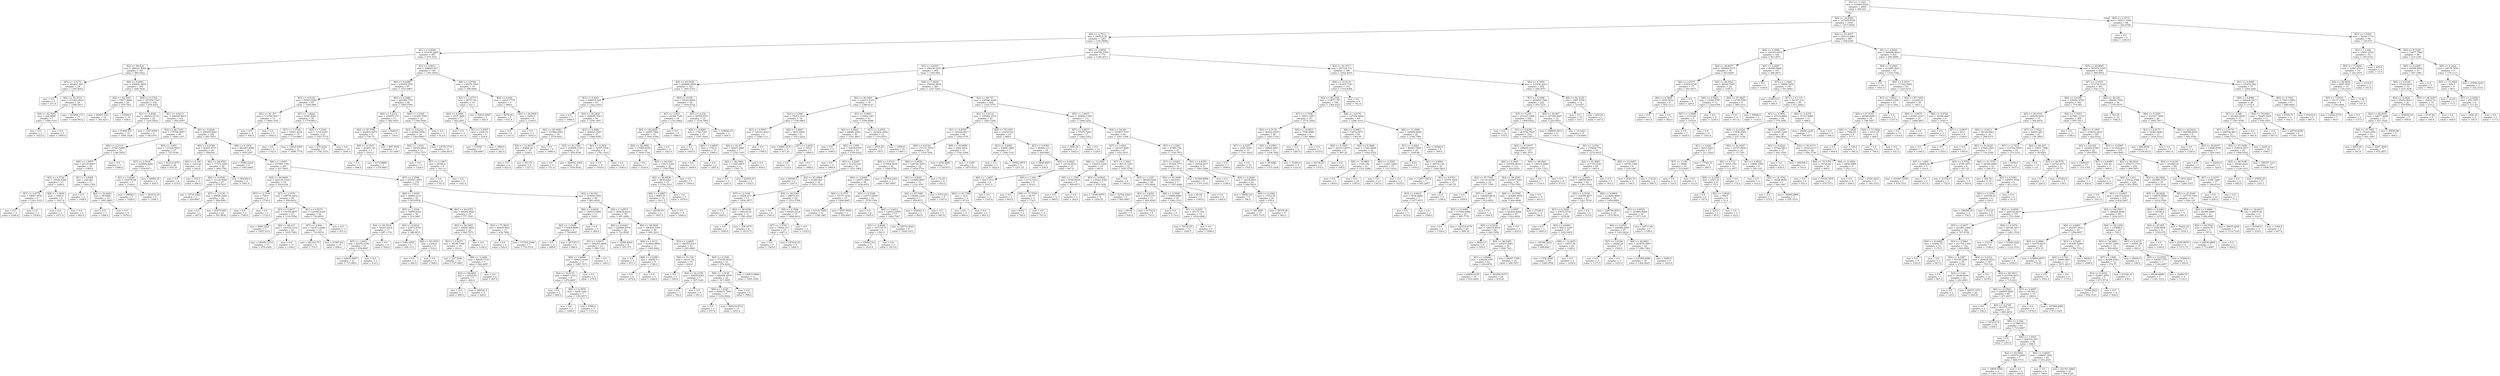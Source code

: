 digraph Tree {
node [shape=box] ;
0 [label="X[1] <= 1.1323\nmse = 333493.8345\nsamples = 2000\nvalue = 996.441"] ;
1 [label="X[5] <= 10.8762\nmse = 327555.8738\nsamples = 1934\nvalue = 1017.9938"] ;
0 -> 1 [labeldistance=2.5, labelangle=45, headlabel="True"] ;
2 [label="X[8] <= 4.7012\nmse = 290533.36\nsamples = 1267\nvalue = 1101.8848"] ;
1 -> 2 ;
3 [label="X[1] <= 0.8549\nmse = 319150.2885\nsamples = 497\nvalue = 974.3521"] ;
2 -> 3 ;
4 [label="X[2] <= 80.624\nmse = 288221.8902\nsamples = 391\nvalue = 885.5422"] ;
3 -> 4 ;
5 [label="X[3] <= 0.5179\nmse = 442447.463\nsamples = 28\nvalue = 1393.4643"] ;
4 -> 5 ;
6 [label="mse = 0.0\nsamples = 4\nvalue = 271.0"] ;
5 -> 6 ;
7 [label="X[4] <= 55.3514\nmse = 271203.0816\nsamples = 24\nvalue = 1580.5417"] ;
5 -> 7 ;
8 [label="X[4] <= 42.5202\nmse = 264.4898\nsamples = 7\nvalue = 1948.7143"] ;
7 -> 8 ;
9 [label="mse = 0.0\nsamples = 2\nvalue = 1923.0"] ;
8 -> 9 ;
10 [label="mse = 0.0\nsamples = 5\nvalue = 1959.0"] ;
8 -> 10 ;
11 [label="mse = 303968.173\nsamples = 17\nvalue = 1428.9412"] ;
7 -> 11 ;
12 [label="X[6] <= 0.0981\nmse = 254891.0854\nsamples = 363\nvalue = 846.3636"] ;
4 -> 12 ;
13 [label="X[2] <= 82.3441\nmse = 75817.8882\nsamples = 29\nvalue = 476.7931"] ;
12 -> 13 ;
14 [label="mse = 66405.1911\nsamples = 19\nvalue = 381.4211"] ;
13 -> 14 ;
15 [label="mse = 43584.0\nsamples = 10\nvalue = 658.0"] ;
13 -> 15 ;
16 [label="X[6] <= 0.1762\nmse = 257550.7387\nsamples = 334\nvalue = 878.4521"] ;
12 -> 16 ;
17 [label="X[1] <= 0.8346\nmse = 266933.6715\nsamples = 22\nvalue = 1241.6818"] ;
16 -> 17 ;
18 [label="mse = 53409.551\nsamples = 14\nvalue = 1606.1429"] ;
17 -> 18 ;
19 [label="mse = 1347.6094\nsamples = 8\nvalue = 603.875"] ;
17 -> 19 ;
20 [label="X[1] <= 0.8213\nmse = 246929.9615\nsamples = 312\nvalue = 852.8397"] ;
16 -> 20 ;
21 [label="X[2] <= 82.7195\nmse = 175795.9697\nsamples = 60\nvalue = 1068.1167"] ;
20 -> 21 ;
22 [label="X[8] <= 2.2119\nmse = 37943.9449\nsamples = 33\nvalue = 1346.5455"] ;
21 -> 22 ;
23 [label="X[8] <= 1.0507\nmse = 29130.9067\nsamples = 30\nvalue = 1380.4"] ;
22 -> 23 ;
24 [label="X[3] <= 0.5724\nmse = 35029.2308\nsamples = 13\nvalue = 1246.0"] ;
23 -> 24 ;
25 [label="X[7] <= 2.6774\nmse = 18947.5556\nsamples = 9\nvalue = 1343.3333"] ;
24 -> 25 ;
26 [label="mse = 0.0\nsamples = 6\nvalue = 1246.0"] ;
25 -> 26 ;
27 [label="mse = 0.0\nsamples = 3\nvalue = 1538.0"] ;
25 -> 27 ;
28 [label="X[8] <= 1.0026\nmse = 1936.0\nsamples = 4\nvalue = 1027.0"] ;
24 -> 28 ;
29 [label="mse = 0.0\nsamples = 2\nvalue = 1071.0"] ;
28 -> 29 ;
30 [label="mse = 0.0\nsamples = 2\nvalue = 983.0"] ;
28 -> 30 ;
31 [label="X[1] <= 0.8205\nmse = 244.263\nsamples = 17\nvalue = 1483.1765"] ;
23 -> 31 ;
32 [label="mse = 0.0\nsamples = 2\nvalue = 1448.0"] ;
31 -> 32 ;
33 [label="X[4] <= 52.4642\nmse = 89.8489\nsamples = 15\nvalue = 1487.8667"] ;
31 -> 33 ;
34 [label="mse = 0.0\nsamples = 7\nvalue = 1498.0"] ;
33 -> 34 ;
35 [label="mse = 0.0\nsamples = 8\nvalue = 1479.0"] ;
33 -> 35 ;
36 [label="mse = 0.0\nsamples = 3\nvalue = 1008.0"] ;
22 -> 36 ;
37 [label="X[5] <= 3.855\nmse = 133726.5953\nsamples = 27\nvalue = 727.8148"] ;
21 -> 37 ;
38 [label="X[7] <= 3.5439\nmse = 225898.4082\nsamples = 7\nvalue = 934.8571"] ;
37 -> 38 ;
39 [label="X[1] <= 0.8202\nmse = 144579.84\nsamples = 5\nvalue = 1140.6"] ;
38 -> 39 ;
40 [label="mse = 34848.0\nsamples = 3\nvalue = 1028.0"] ;
39 -> 40 ;
41 [label="mse = 261632.25\nsamples = 2\nvalue = 1309.5"] ;
39 -> 41 ;
42 [label="mse = 58806.25\nsamples = 2\nvalue = 420.5"] ;
38 -> 42 ;
43 [label="mse = 81212.0275\nsamples = 20\nvalue = 655.35"] ;
37 -> 43 ;
44 [label="X[1] <= 0.8226\nmse = 250205.0843\nsamples = 252\nvalue = 801.5833"] ;
20 -> 44 ;
45 [label="X[0] <= 0.2749\nmse = 82251.9737\nsamples = 39\nvalue = 508.641"] ;
44 -> 45 ;
46 [label="X[0] <= 0.156\nmse = 1219.44\nsamples = 10\nvalue = 242.6"] ;
45 -> 46 ;
47 [label="mse = 0.0\nsamples = 6\nvalue = 215.0"] ;
46 -> 47 ;
48 [label="mse = 192.0\nsamples = 4\nvalue = 284.0"] ;
46 -> 48 ;
49 [label="X[4] <= 66.9765\nmse = 77372.1665\nsamples = 29\nvalue = 600.3793"] ;
45 -> 49 ;
50 [label="X[6] <= 0.6542\nmse = 41120.5048\nsamples = 27\nvalue = 570.7037"] ;
49 -> 50 ;
51 [label="mse = 19734.2222\nsamples = 3\nvalue = 420.6667"] ;
50 -> 51 ;
52 [label="X[7] <= 2.3136\nmse = 40628.1649\nsamples = 24\nvalue = 589.4583"] ;
50 -> 52 ;
53 [label="mse = 0.0\nsamples = 2\nvalue = 497.0"] ;
52 -> 53 ;
54 [label="mse = 43473.845\nsamples = 22\nvalue = 597.8636"] ;
52 -> 54 ;
55 [label="mse = 394384.0\nsamples = 2\nvalue = 1001.0"] ;
49 -> 55 ;
56 [label="X[0] <= 0.1434\nmse = 262367.4584\nsamples = 213\nvalue = 855.2207"] ;
44 -> 56 ;
57 [label="mse = 35842.2222\nsamples = 6\nvalue = 1463.6667"] ;
56 -> 57 ;
58 [label="X[8] <= 1.0057\nmse = 257891.7501\nsamples = 207\nvalue = 837.5845"] ;
56 -> 58 ;
59 [label="X[4] <= 90.8009\nmse = 220124.1324\nsamples = 53\nvalue = 1019.434"] ;
58 -> 59 ;
60 [label="X[7] <= 2.3104\nmse = 729.0\nsamples = 4\nvalue = 1759.0"] ;
59 -> 60 ;
61 [label="mse = 0.0\nsamples = 2\nvalue = 1786.0"] ;
60 -> 61 ;
62 [label="mse = 0.0\nsamples = 2\nvalue = 1732.0"] ;
60 -> 62 ;
63 [label="X[7] <= 2.1979\nmse = 189739.4452\nsamples = 49\nvalue = 959.0612"] ;
59 -> 63 ;
64 [label="X[3] <= 0.4677\nmse = 170350.9877\nsamples = 27\nvalue = 1134.5556"] ;
63 -> 64 ;
65 [label="mse = 2990.2222\nsamples = 3\nvalue = 1925.3333"] ;
64 -> 65 ;
66 [label="X[2] <= 88.415\nmse = 103334.1233\nsamples = 24\nvalue = 1035.7083"] ;
64 -> 66 ;
67 [label="mse = 183052.3314\nsamples = 13\nvalue = 976.2308"] ;
66 -> 67 ;
68 [label="mse = 0.0\nsamples = 11\nvalue = 1106.0"] ;
66 -> 68 ;
69 [label="X[1] <= 0.8273\nmse = 129348.2169\nsamples = 22\nvalue = 743.6818"] ;
63 -> 69 ;
70 [label="X[7] <= 2.404\nmse = 141913.6288\nsamples = 19\nvalue = 710.9474"] ;
69 -> 70 ;
71 [label="mse = 441216.75\nsamples = 4\nvalue = 753.5"] ;
70 -> 71 ;
72 [label="mse = 61487.84\nsamples = 15\nvalue = 699.6"] ;
70 -> 72 ;
73 [label="mse = 0.0\nsamples = 3\nvalue = 951.0"] ;
69 -> 73 ;
74 [label="X[7] <= 2.4596\nmse = 255591.9091\nsamples = 154\nvalue = 775.0"] ;
58 -> 74 ;
75 [label="X[8] <= 1.0339\nmse = 96805.2133\nsamples = 65\nvalue = 655.9538"] ;
74 -> 75 ;
76 [label="X[5] <= 1.4334\nmse = 78890.8322\nsamples = 30\nvalue = 514.3667"] ;
75 -> 76 ;
77 [label="X[4] <= 55.3514\nmse = 52247.6332\nsamples = 17\nvalue = 687.1176"] ;
76 -> 77 ;
78 [label="X[5] <= 1.0912\nmse = 50372.9156\nsamples = 15\nvalue = 654.8667"] ;
77 -> 78 ;
79 [label="mse = 44835.9097\nsamples = 12\nvalue = 715.0833"] ;
78 -> 79 ;
80 [label="mse = 0.0\nsamples = 3\nvalue = 414.0"] ;
78 -> 80 ;
81 [label="mse = 0.0\nsamples = 2\nvalue = 929.0"] ;
77 -> 81 ;
82 [label="X[3] <= 0.6216\nmse = 23673.4793\nsamples = 13\nvalue = 288.4615"] ;
76 -> 82 ;
83 [label="mse = 1091.8765\nsamples = 9\nvalue = 189.1111"] ;
82 -> 83 ;
84 [label="X[2] <= 83.3435\nmse = 2304.0\nsamples = 4\nvalue = 512.0"] ;
82 -> 84 ;
85 [label="mse = 0.0\nsamples = 2\nvalue = 464.0"] ;
84 -> 85 ;
86 [label="mse = 0.0\nsamples = 2\nvalue = 560.0"] ;
84 -> 86 ;
87 [label="X[4] <= 66.4378\nmse = 80248.9584\nsamples = 35\nvalue = 777.3143"] ;
75 -> 87 ;
88 [label="X[4] <= 56.3653\nmse = 49285.3802\nsamples = 22\nvalue = 862.7273"] ;
87 -> 88 ;
89 [label="X[1] <= 0.8273\nmse = 38196.7368\nsamples = 19\nvalue = 812.0"] ;
88 -> 89 ;
90 [label="mse = 227.5556\nsamples = 12\nvalue = 747.6667"] ;
89 -> 90 ;
91 [label="X[8] <= 3.2494\nmse = 84028.7755\nsamples = 7\nvalue = 922.2857"] ;
89 -> 91 ;
92 [label="X[2] <= 89.6691\nmse = 116520.64\nsamples = 5\nvalue = 904.4"] ;
91 -> 92 ;
93 [label="mse = 2.0\nsamples = 3\nvalue = 890.0"] ;
92 -> 93 ;
94 [label="mse = 290521.0\nsamples = 2\nvalue = 926.0"] ;
92 -> 94 ;
95 [label="mse = 0.0\nsamples = 2\nvalue = 967.0"] ;
91 -> 95 ;
96 [label="mse = 0.0\nsamples = 3\nvalue = 1184.0"] ;
88 -> 96 ;
97 [label="X[4] <= 77.5819\nmse = 99409.5621\nsamples = 13\nvalue = 632.7692"] ;
87 -> 97 ;
98 [label="mse = 0.0\nsamples = 6\nvalue = 542.0"] ;
97 -> 98 ;
99 [label="mse = 171502.5306\nsamples = 7\nvalue = 710.5714"] ;
97 -> 99 ;
100 [label="X[2] <= 83.821\nmse = 353650.1654\nsamples = 89\nvalue = 861.9438"] ;
74 -> 100 ;
101 [label="X[6] <= 0.8438\nmse = 148915.0909\nsamples = 11\nvalue = 538.0"] ;
100 -> 101 ;
102 [label="X[5] <= 1.0399\nmse = 174444.8889\nsamples = 6\nvalue = 749.6667"] ;
101 -> 102 ;
103 [label="mse = 0.0\nsamples = 2\nvalue = 889.0"] ;
102 -> 103 ;
104 [label="mse = 247107.0\nsamples = 4\nvalue = 680.0"] ;
102 -> 104 ;
105 [label="mse = 0.0\nsamples = 5\nvalue = 284.0"] ;
101 -> 105 ;
106 [label="X[6] <= 0.6573\nmse = 365636.8233\nsamples = 78\nvalue = 907.6282"] ;
100 -> 106 ;
107 [label="X[6] <= 0.6223\nmse = 250884.4979\nsamples = 22\nvalue = 714.9545"] ;
106 -> 107 ;
108 [label="X[1] <= 0.8273\nmse = 294203.4898\nsamples = 14\nvalue = 898.7143"] ;
107 -> 108 ;
109 [label="X[0] <= 0.6899\nmse = 189612.0165\nsamples = 11\nvalue = 1097.7273"] ;
108 -> 109 ;
110 [label="X[2] <= 93.6172\nmse = 49687.3333\nsamples = 9\nvalue = 1279.6667"] ;
109 -> 110 ;
111 [label="mse = 0.0\nsamples = 2\nvalue = 880.0"] ;
110 -> 111 ;
112 [label="X[0] <= 0.3878\nmse = 5206.1224\nsamples = 7\nvalue = 1393.8571"] ;
110 -> 112 ;
113 [label="mse = 0.0\nsamples = 2\nvalue = 1446.0"] ;
112 -> 113 ;
114 [label="mse = 5766.0\nsamples = 5\nvalue = 1373.0"] ;
112 -> 114 ;
115 [label="mse = 0.0\nsamples = 2\nvalue = 279.0"] ;
109 -> 115 ;
116 [label="mse = 0.0\nsamples = 3\nvalue = 169.0"] ;
108 -> 116 ;
117 [label="mse = 12569.4844\nsamples = 8\nvalue = 393.375"] ;
107 -> 117 ;
118 [label="X[4] <= 48.5625\nmse = 390404.5395\nsamples = 56\nvalue = 983.3214"] ;
106 -> 118 ;
119 [label="X[8] <= 1.0112\nmse = 210694.8994\nsamples = 13\nvalue = 1445.8462"] ;
118 -> 119 ;
120 [label="mse = 0.0\nsamples = 4\nvalue = 811.0"] ;
119 -> 120 ;
121 [label="X[0] <= 0.2388\nmse = 45602.0\nsamples = 9\nvalue = 1728.0"] ;
119 -> 121 ;
122 [label="mse = 0.0\nsamples = 6\nvalue = 1879.0"] ;
121 -> 122 ;
123 [label="mse = 0.0\nsamples = 3\nvalue = 1426.0"] ;
121 -> 123 ;
124 [label="X[3] <= 0.4605\nmse = 360505.8313\nsamples = 43\nvalue = 843.4884"] ;
118 -> 124 ;
125 [label="X[4] <= 71.316\nmse = 64101.36\nsamples = 10\nvalue = 404.8"] ;
124 -> 125 ;
126 [label="mse = 0.0\nsamples = 3\nvalue = 166.0"] ;
125 -> 126 ;
127 [label="X[4] <= 91.2378\nmse = 56659.8367\nsamples = 7\nvalue = 507.1429"] ;
125 -> 127 ;
128 [label="mse = 0.0\nsamples = 3\nvalue = 782.0"] ;
127 -> 128 ;
129 [label="mse = 0.0\nsamples = 4\nvalue = 301.0"] ;
127 -> 129 ;
130 [label="X[0] <= 0.2349\nmse = 374336.0018\nsamples = 33\nvalue = 976.4242"] ;
124 -> 130 ;
131 [label="X[8] <= 1.0339\nmse = 482459.4979\nsamples = 22\nvalue = 917.0455"] ;
130 -> 131 ;
132 [label="X[8] <= 1.0129\nmse = 585615.7509\nsamples = 17\nvalue = 1010.8824"] ;
131 -> 132 ;
133 [label="mse = 0.0\nsamples = 2\nvalue = 857.0"] ;
132 -> 133 ;
134 [label="mse = 660119.5733\nsamples = 15\nvalue = 1031.4"] ;
132 -> 134 ;
135 [label="mse = 0.0\nsamples = 5\nvalue = 598.0"] ;
131 -> 135 ;
136 [label="mse = 136933.9669\nsamples = 11\nvalue = 1095.1818"] ;
130 -> 136 ;
137 [label="X[1] <= 0.9911\nmse = 296825.827\nsamples = 106\nvalue = 1301.9434"] ;
3 -> 137 ;
138 [label="X[6] <= 0.4286\nmse = 235054.0531\nsamples = 87\nvalue = 1433.6897"] ;
137 -> 138 ;
139 [label="X[3] <= 0.5152\nmse = 55507.9284\nsamples = 49\nvalue = 1695.898"] ;
138 -> 139 ;
140 [label="X[2] <= 81.357\nmse = 114764.5917\nsamples = 13\nvalue = 1466.1538"] ;
139 -> 140 ;
141 [label="mse = 0.0\nsamples = 4\nvalue = 958.0"] ;
140 -> 141 ;
142 [label="mse = 0.0\nsamples = 9\nvalue = 1692.0"] ;
140 -> 142 ;
143 [label="X[7] <= 1.9844\nmse = 8166.5085\nsamples = 36\nvalue = 1778.8611"] ;
139 -> 143 ;
144 [label="X[7] <= 1.3724\nmse = 10041.4222\nsamples = 15\nvalue = 1710.6667"] ;
143 -> 144 ;
145 [label="mse = 0.0\nsamples = 6\nvalue = 1742.0"] ;
144 -> 145 ;
146 [label="mse = 15644.8395\nsamples = 9\nvalue = 1689.7778"] ;
144 -> 146 ;
147 [label="X[5] <= 7.2182\nmse = 1132.8163\nsamples = 21\nvalue = 1827.5714"] ;
143 -> 147 ;
148 [label="mse = 470.2222\nsamples = 9\nvalue = 1792.3333"] ;
147 -> 148 ;
149 [label="mse = 0.0\nsamples = 12\nvalue = 1854.0"] ;
147 -> 149 ;
150 [label="X[0] <= 0.3686\nmse = 263599.7701\nsamples = 38\nvalue = 1095.5789"] ;
138 -> 150 ;
151 [label="X[0] <= 0.2312\nmse = 254575.157\nsamples = 11\nvalue = 582.5455"] ;
150 -> 151 ;
152 [label="X[2] <= 87.5762\nmse = 242832.6875\nsamples = 8\nvalue = 750.75"] ;
151 -> 152 ;
153 [label="X[0] <= 0.1525\nmse = 202851.36\nsamples = 5\nvalue = 1014.2"] ;
152 -> 153 ;
154 [label="mse = 0.0\nsamples = 2\nvalue = 466.0"] ;
153 -> 154 ;
155 [label="mse = 4170.8889\nsamples = 3\nvalue = 1379.6667"] ;
153 -> 155 ;
156 [label="mse = 997.5556\nsamples = 3\nvalue = 311.6667"] ;
152 -> 156 ;
157 [label="mse = 9248.0\nsamples = 3\nvalue = 134.0"] ;
151 -> 157 ;
158 [label="X[8] <= 1.3345\nmse = 116358.7599\nsamples = 27\nvalue = 1304.5926"] ;
150 -> 158 ;
159 [label="X[3] <= 0.6216\nmse = 42562.5556\nsamples = 24\nvalue = 1403.6667"] ;
158 -> 159 ;
160 [label="X[8] <= 1.0141\nmse = 34010.3802\nsamples = 11\nvalue = 1532.7273"] ;
159 -> 160 ;
161 [label="mse = 0.0\nsamples = 3\nvalue = 1324.0"] ;
160 -> 161 ;
162 [label="X[7] <= 2.1667\nmse = 24300.0\nsamples = 8\nvalue = 1611.0"] ;
160 -> 162 ;
163 [label="mse = 0.0\nsamples = 6\nvalue = 1701.0"] ;
162 -> 163 ;
164 [label="mse = 0.0\nsamples = 2\nvalue = 1341.0"] ;
162 -> 164 ;
165 [label="mse = 23779.1716\nsamples = 13\nvalue = 1294.4615"] ;
159 -> 165 ;
166 [label="mse = 0.0\nsamples = 3\nvalue = 512.0"] ;
158 -> 166 ;
167 [label="X[6] <= 0.9764\nmse = 136276.7424\nsamples = 19\nvalue = 698.6842"] ;
137 -> 167 ;
168 [label="X[1] <= 1.0773\nmse = 96757.09\nsamples = 10\nvalue = 431.1"] ;
167 -> 168 ;
169 [label="X[0] <= 0.2866\nmse = 3537.3469\nsamples = 7\nvalue = 262.2857"] ;
168 -> 169 ;
170 [label="mse = 0.0\nsamples = 2\nvalue = 331.0"] ;
169 -> 170 ;
171 [label="X[1] <= 1.0507\nmse = 2308.16\nsamples = 5\nvalue = 234.8"] ;
169 -> 171 ;
172 [label="mse = 5.5556\nsamples = 3\nvalue = 256.6667"] ;
171 -> 172 ;
173 [label="mse = 3969.0\nsamples = 2\nvalue = 202.0"] ;
171 -> 173 ;
174 [label="mse = 92616.6667\nsamples = 3\nvalue = 825.0"] ;
168 -> 174 ;
175 [label="X[0] <= 0.642\nmse = 12233.7778\nsamples = 9\nvalue = 996.0"] ;
167 -> 175 ;
176 [label="mse = 4678.56\nsamples = 5\nvalue = 912.8"] ;
175 -> 176 ;
177 [label="X[4] <= 36.9494\nmse = 2209.0\nsamples = 4\nvalue = 1100.0"] ;
175 -> 177 ;
178 [label="mse = 0.0\nsamples = 2\nvalue = 1147.0"] ;
177 -> 178 ;
179 [label="mse = 0.0\nsamples = 2\nvalue = 1053.0"] ;
177 -> 179 ;
180 [label="X[5] <= 3.9654\nmse = 254788.3764\nsamples = 770\nvalue = 1184.2013"] ;
2 -> 180 ;
181 [label="X[1] <= 0.8307\nmse = 186250.2243\nsamples = 404\nvalue = 1303.604"] ;
180 -> 181 ;
182 [label="X[4] <= 45.5438\nmse = 209686.9594\nsamples = 121\nvalue = 1481.5372"] ;
181 -> 182 ;
183 [label="X[3] <= 0.4401\nmse = 298915.424\nsamples = 63\nvalue = 1322.1429"] ;
182 -> 183 ;
184 [label="mse = 0.0\nsamples = 7\nvalue = 1866.0"] ;
183 -> 184 ;
185 [label="X[4] <= 36.2839\nmse = 294685.7063\nsamples = 56\nvalue = 1254.1607"] ;
183 -> 185 ;
186 [label="X[2] <= 89.3046\nmse = 157860.6593\nsamples = 19\nvalue = 1576.8421"] ;
185 -> 186 ;
187 [label="X[4] <= 13.4619\nmse = 40966.24\nsamples = 10\nvalue = 1226.6"] ;
186 -> 187 ;
188 [label="mse = 0.0\nsamples = 2\nvalue = 823.0"] ;
187 -> 188 ;
189 [label="mse = 303.75\nsamples = 8\nvalue = 1327.5"] ;
187 -> 189 ;
190 [label="mse = 0.0\nsamples = 9\nvalue = 1966.0"] ;
186 -> 190 ;
191 [label="X[3] <= 0.4682\nmse = 284021.5997\nsamples = 37\nvalue = 1088.4595"] ;
185 -> 191 ;
192 [label="X[2] <= 81.1501\nmse = 218558.3725\nsamples = 31\nvalue = 952.4194"] ;
191 -> 192 ;
193 [label="mse = 0.0\nsamples = 9\nvalue = 751.0"] ;
192 -> 193 ;
194 [label="mse = 284582.3306\nsamples = 22\nvalue = 1034.8182"] ;
192 -> 194 ;
195 [label="X[3] <= 0.5051\nmse = 32597.5556\nsamples = 6\nvalue = 1791.3333"] ;
191 -> 195 ;
196 [label="mse = 0.0\nsamples = 4\nvalue = 1919.0"] ;
195 -> 196 ;
197 [label="mse = 0.0\nsamples = 2\nvalue = 1536.0"] ;
195 -> 197 ;
198 [label="X[0] <= 0.539\nmse = 55193.8065\nsamples = 58\nvalue = 1654.6724"] ;
182 -> 198 ;
199 [label="X[7] <= 3.653\nmse = 24189.7199\nsamples = 39\nvalue = 1721.8462"] ;
198 -> 199 ;
200 [label="X[4] <= 80.9224\nmse = 22655.7466\nsamples = 33\nvalue = 1691.6364"] ;
199 -> 200 ;
201 [label="X[2] <= 82.0856\nmse = 17085.9358\nsamples = 29\nvalue = 1659.1724"] ;
200 -> 201 ;
202 [label="mse = 0.0\nsamples = 7\nvalue = 1529.0"] ;
201 -> 202 ;
203 [label="X[4] <= 64.4381\nmse = 15415.3326\nsamples = 22\nvalue = 1700.5909"] ;
201 -> 203 ;
204 [label="X[2] <= 90.8838\nmse = 9839.4222\nsamples = 15\nvalue = 1764.3333"] ;
203 -> 204 ;
205 [label="X[6] <= 0.4867\nmse = 8085.05\nsamples = 10\nvalue = 1811.5"] ;
204 -> 205 ;
206 [label="mse = 24180.25\nsamples = 2\nvalue = 1697.5"] ;
205 -> 206 ;
207 [label="mse = 0.0\nsamples = 8\nvalue = 1840.0"] ;
205 -> 207 ;
208 [label="mse = 0.0\nsamples = 5\nvalue = 1670.0"] ;
204 -> 208 ;
209 [label="mse = 0.0\nsamples = 7\nvalue = 1564.0"] ;
203 -> 209 ;
210 [label="mse = 0.0\nsamples = 4\nvalue = 1927.0"] ;
200 -> 210 ;
211 [label="mse = 0.0\nsamples = 6\nvalue = 1888.0"] ;
199 -> 211 ;
212 [label="X[7] <= 0.234\nmse = 90559.9557\nsamples = 19\nvalue = 1516.7895"] ;
198 -> 212 ;
213 [label="X[0] <= 0.8663\nmse = 1794.7197\nsamples = 17\nvalue = 1597.5294"] ;
212 -> 213 ;
214 [label="mse = 0.0\nsamples = 4\nvalue = 1635.0"] ;
213 -> 214 ;
215 [label="X[6] <= 0.9609\nmse = 1782.0\nsamples = 13\nvalue = 1586.0"] ;
213 -> 215 ;
216 [label="mse = 0.0\nsamples = 11\nvalue = 1604.0"] ;
215 -> 216 ;
217 [label="mse = 0.0\nsamples = 2\nvalue = 1487.0"] ;
215 -> 217 ;
218 [label="mse = 318660.25\nsamples = 2\nvalue = 830.5"] ;
212 -> 218 ;
219 [label="X[8] <= 7.8002\nmse = 156905.0832\nsamples = 283\nvalue = 1227.5265"] ;
181 -> 219 ;
220 [label="X[2] <= 80.3461\nmse = 122013.5315\nsamples = 79\nvalue = 1388.0127"] ;
219 -> 220 ;
221 [label="X[3] <= 0.568\nmse = 75053.3333\nsamples = 18\nvalue = 1154.6667"] ;
220 -> 221 ;
222 [label="X[3] <= 0.5567\nmse = 100161.6543\nsamples = 9\nvalue = 1296.1111"] ;
221 -> 222 ;
223 [label="X[4] <= 61.93\nmse = 36247.3469\nsamples = 7\nvalue = 1152.7143"] ;
222 -> 223 ;
224 [label="X[2] <= 80.1866\nmse = 11605.6875\nsamples = 4\nvalue = 1301.75"] ;
223 -> 224 ;
225 [label="mse = 0.0\nsamples = 2\nvalue = 1281.0"] ;
224 -> 225 ;
226 [label="mse = 22350.25\nsamples = 2\nvalue = 1322.5"] ;
224 -> 226 ;
227 [label="mse = 0.0\nsamples = 3\nvalue = 954.0"] ;
223 -> 227 ;
228 [label="mse = 0.0\nsamples = 2\nvalue = 1798.0"] ;
222 -> 228 ;
229 [label="X[0] <= 0.4867\nmse = 9931.9506\nsamples = 9\nvalue = 1013.2222"] ;
221 -> 229 ;
230 [label="mse = 4860.1875\nsamples = 4\nvalue = 917.25"] ;
229 -> 230 ;
231 [label="X[7] <= 3.2623\nmse = 726.0\nsamples = 5\nvalue = 1090.0"] ;
229 -> 231 ;
232 [label="mse = 0.0\nsamples = 2\nvalue = 1123.0"] ;
231 -> 232 ;
233 [label="mse = 0.0\nsamples = 3\nvalue = 1068.0"] ;
231 -> 233 ;
234 [label="X[1] <= 0.9601\nmse = 115062.1467\nsamples = 61\nvalue = 1456.8689"] ;
220 -> 234 ;
235 [label="X[3] <= 0.4602\nmse = 66988.2449\nsamples = 49\nvalue = 1521.2857"] ;
234 -> 235 ;
236 [label="mse = 0.0\nsamples = 4\nvalue = 1090.0"] ;
235 -> 236 ;
237 [label="X[5] <= 1.009\nmse = 54939.0795\nsamples = 45\nvalue = 1559.6222"] ;
235 -> 237 ;
238 [label="mse = 0.0\nsamples = 4\nvalue = 1849.0"] ;
237 -> 238 ;
239 [label="X[3] <= 0.5207\nmse = 51332.238\nsamples = 41\nvalue = 1531.3902"] ;
237 -> 239 ;
240 [label="mse = 44944.0\nsamples = 2\nvalue = 1107.0"] ;
239 -> 240 ;
241 [label="X[2] <= 81.6569\nmse = 41949.925\nsamples = 39\nvalue = 1553.1538"] ;
239 -> 241 ;
242 [label="X[7] <= 2.3198\nmse = 18226.213\nsamples = 13\nvalue = 1634.3077"] ;
241 -> 242 ;
243 [label="mse = 0.0\nsamples = 2\nvalue = 1925.0"] ;
242 -> 243 ;
244 [label="X[2] <= 80.6188\nmse = 3382.6116\nsamples = 11\nvalue = 1581.4545"] ;
242 -> 244 ;
245 [label="mse = 0.0\nsamples = 3\nvalue = 1490.0"] ;
244 -> 245 ;
246 [label="mse = 338.4375\nsamples = 8\nvalue = 1615.75"] ;
244 -> 246 ;
247 [label="X[4] <= 60.5364\nmse = 48872.321\nsamples = 26\nvalue = 1512.5769"] ;
241 -> 247 ;
248 [label="mse = 0.0\nsamples = 9\nvalue = 1595.0"] ;
247 -> 248 ;
249 [label="X[5] <= 2.3586\nmse = 69245.2318\nsamples = 17\nvalue = 1468.9412"] ;
247 -> 249 ;
250 [label="X[7] <= 1.5741\nmse = 75644.16\nsamples = 15\nvalue = 1487.2"] ;
249 -> 250 ;
251 [label="mse = 0.0\nsamples = 9\nvalue = 1505.0"] ;
250 -> 251 ;
252 [label="mse = 187922.25\nsamples = 6\nvalue = 1460.5"] ;
250 -> 252 ;
253 [label="mse = 0.0\nsamples = 2\nvalue = 1332.0"] ;
249 -> 253 ;
254 [label="X[7] <= 4.2795\nmse = 225232.3056\nsamples = 12\nvalue = 1193.8333"] ;
234 -> 254 ;
255 [label="mse = 4556.25\nsamples = 2\nvalue = 136.5"] ;
254 -> 255 ;
256 [label="mse = 1058.61\nsamples = 10\nvalue = 1405.3"] ;
254 -> 256 ;
257 [label="X[2] <= 89.747\nmse = 156580.4409\nsamples = 204\nvalue = 1165.3775"] ;
219 -> 257 ;
258 [label="X[1] <= 0.9114\nmse = 190082.3519\nsamples = 93\nvalue = 1283.7204"] ;
257 -> 258 ;
259 [label="X[1] <= 0.8785\nmse = 163229.8917\nsamples = 68\nvalue = 1392.0735"] ;
258 -> 259 ;
260 [label="X[6] <= 0.6144\nmse = 173131.7078\nsamples = 55\nvalue = 1318.7636"] ;
259 -> 260 ;
261 [label="X[0] <= 0.5333\nmse = 157004.9018\nsamples = 41\nvalue = 1408.9756"] ;
260 -> 261 ;
262 [label="X[0] <= 0.2009\nmse = 129071.9841\nsamples = 38\nvalue = 1456.4474"] ;
261 -> 262 ;
263 [label="X[0] <= 0.1757\nmse = 75177.3156\nsamples = 15\nvalue = 1269.8667"] ;
262 -> 263 ;
264 [label="mse = 61142.3056\nsamples = 12\nvalue = 1349.1667"] ;
263 -> 264 ;
265 [label="mse = 5547.5556\nsamples = 3\nvalue = 952.6667"] ;
263 -> 265 ;
266 [label="X[3] <= 0.5328\nmse = 126710.2004\nsamples = 23\nvalue = 1578.1304"] ;
262 -> 266 ;
267 [label="mse = 0.0\nsamples = 6\nvalue = 1905.0"] ;
266 -> 267 ;
268 [label="X[0] <= 0.4812\nmse = 120412.6505\nsamples = 17\nvalue = 1462.7647"] ;
266 -> 268 ;
269 [label="X[1] <= 0.8526\nmse = 107118.75\nsamples = 8\nvalue = 1501.5"] ;
268 -> 269 ;
270 [label="mse = 159023.04\nsamples = 5\nvalue = 1433.4"] ;
269 -> 270 ;
271 [label="mse = 0.0\nsamples = 3\nvalue = 1615.0"] ;
269 -> 271 ;
272 [label="mse = 129710.2222\nsamples = 9\nvalue = 1428.3333"] ;
268 -> 272 ;
273 [label="mse = 120704.2222\nsamples = 3\nvalue = 807.6667"] ;
261 -> 273 ;
274 [label="X[6] <= 0.9958\nmse = 126729.3878\nsamples = 14\nvalue = 1054.5714"] ;
260 -> 274 ;
275 [label="X[1] <= 0.8421\nmse = 116560.9097\nsamples = 12\nvalue = 1121.4167"] ;
274 -> 275 ;
276 [label="X[2] <= 87.3388\nmse = 130482.1224\nsamples = 7\nvalue = 959.8571"] ;
275 -> 276 ;
277 [label="mse = 450241.0\nsamples = 2\nvalue = 892.0"] ;
276 -> 277 ;
278 [label="mse = 0.0\nsamples = 5\nvalue = 987.0"] ;
276 -> 278 ;
279 [label="mse = 9370.24\nsamples = 5\nvalue = 1347.6"] ;
275 -> 279 ;
280 [label="mse = 72.25\nsamples = 2\nvalue = 653.5"] ;
274 -> 280 ;
281 [label="X[8] <= 10.0858\nmse = 2402.4852\nsamples = 13\nvalue = 1702.2308"] ;
259 -> 281 ;
282 [label="mse = 3352.4082\nsamples = 7\nvalue = 1724.8571"] ;
281 -> 282 ;
283 [label="mse = 0.1389\nsamples = 6\nvalue = 1675.8333"] ;
281 -> 283 ;
284 [label="X[4] <= 70.1397\nmse = 144327.04\nsamples = 25\nvalue = 989.0"] ;
258 -> 284 ;
285 [label="X[3] <= 0.4852\nmse = 59965.3469\nsamples = 7\nvalue = 1398.7143"] ;
284 -> 285 ;
286 [label="mse = 0.0\nsamples = 3\nvalue = 1622.0"] ;
285 -> 286 ;
287 [label="mse = 39502.6875\nsamples = 4\nvalue = 1231.25"] ;
285 -> 287 ;
288 [label="X[3] <= 0.6349\nmse = 86466.1111\nsamples = 18\nvalue = 829.6667"] ;
284 -> 288 ;
289 [label="mse = 9468.6667\nsamples = 3\nvalue = 239.0"] ;
288 -> 289 ;
290 [label="X[3] <= 0.6825\nmse = 18132.6933\nsamples = 15\nvalue = 947.8"] ;
288 -> 290 ;
291 [label="X[6] <= 1.2407\nmse = 8213.3333\nsamples = 9\nvalue = 1037.0"] ;
290 -> 291 ;
292 [label="X[2] <= 81.7549\nmse = 32.0\nsamples = 6\nvalue = 973.0"] ;
291 -> 292 ;
293 [label="mse = 0.0\nsamples = 4\nvalue = 969.0"] ;
292 -> 293 ;
294 [label="mse = 0.0\nsamples = 2\nvalue = 981.0"] ;
292 -> 294 ;
295 [label="mse = 0.0\nsamples = 3\nvalue = 1165.0"] ;
291 -> 295 ;
296 [label="X[5] <= 1.344\nmse = 3174.3333\nsamples = 6\nvalue = 814.0"] ;
290 -> 296 ;
297 [label="mse = 0.0\nsamples = 2\nvalue = 893.0"] ;
296 -> 297 ;
298 [label="X[4] <= 71.5725\nmse = 80.75\nsamples = 4\nvalue = 774.5"] ;
296 -> 298 ;
299 [label="mse = 49.0\nsamples = 2\nvalue = 782.0"] ;
298 -> 299 ;
300 [label="mse = 0.0\nsamples = 2\nvalue = 767.0"] ;
298 -> 300 ;
301 [label="X[5] <= 1.0635\nmse = 106946.1385\nsamples = 111\nvalue = 1066.2252"] ;
257 -> 301 ;
302 [label="X[7] <= 3.8077\nmse = 57975.7093\nsamples = 17\nvalue = 1282.2353"] ;
301 -> 302 ;
303 [label="mse = 3003.04\nsamples = 5\nvalue = 1652.4"] ;
302 -> 303 ;
304 [label="mse = 0.0\nsamples = 12\nvalue = 1128.0"] ;
302 -> 304 ;
305 [label="X[4] <= 54.361\nmse = 105837.7937\nsamples = 94\nvalue = 1027.1596"] ;
301 -> 305 ;
306 [label="X[7] <= 3.0201\nmse = 126147.5681\nsamples = 47\nvalue = 933.5319"] ;
305 -> 306 ;
307 [label="X[8] <= 13.3463\nmse = 152253.1429\nsamples = 14\nvalue = 693.0"] ;
306 -> 307 ;
308 [label="X[5] <= 1.1581\nmse = 8744.6939\nsamples = 7\nvalue = 409.8571"] ;
307 -> 308 ;
309 [label="mse = 0.0\nsamples = 5\nvalue = 469.0"] ;
308 -> 309 ;
310 [label="mse = 0.0\nsamples = 2\nvalue = 262.0"] ;
308 -> 310 ;
311 [label="X[3] <= 0.6934\nmse = 135421.8367\nsamples = 7\nvalue = 976.1429"] ;
307 -> 311 ;
312 [label="mse = 14386.6875\nsamples = 4\nvalue = 1256.25"] ;
311 -> 312 ;
313 [label="mse = 52704.2222\nsamples = 3\nvalue = 602.6667"] ;
311 -> 313 ;
314 [label="X[7] <= 3.3043\nmse = 80114.7291\nsamples = 33\nvalue = 1035.5758"] ;
306 -> 314 ;
315 [label="mse = 0.0\nsamples = 4\nvalue = 1493.0"] ;
314 -> 315 ;
316 [label="X[5] <= 1.1247\nmse = 58324.0428\nsamples = 29\nvalue = 972.4828"] ;
314 -> 316 ;
317 [label="X[3] <= 0.4401\nmse = 27615.157\nsamples = 11\nvalue = 825.4545"] ;
316 -> 317 ;
318 [label="mse = 84.64\nsamples = 5\nvalue = 936.4"] ;
317 -> 318 ;
319 [label="mse = 31752.0\nsamples = 6\nvalue = 733.0"] ;
317 -> 319 ;
320 [label="X[6] <= 0.5088\nmse = 55806.8889\nsamples = 18\nvalue = 1062.3333"] ;
316 -> 320 ;
321 [label="mse = 0.0\nsamples = 4\nvalue = 1174.0"] ;
320 -> 321 ;
322 [label="X[1] <= 0.9251\nmse = 67171.102\nsamples = 14\nvalue = 1030.4286"] ;
320 -> 322 ;
323 [label="mse = 78120.25\nsamples = 12\nvalue = 1024.5"] ;
322 -> 323 ;
324 [label="mse = 0.0\nsamples = 2\nvalue = 1066.0"] ;
322 -> 324 ;
325 [label="X[7] <= 3.3043\nmse = 67995.742\nsamples = 47\nvalue = 1120.7872"] ;
305 -> 325 ;
326 [label="X[7] <= 3.0201\nmse = 47249.7773\nsamples = 16\nvalue = 1351.8125"] ;
325 -> 326 ;
327 [label="X[2] <= 91.0496\nmse = 68.8163\nsamples = 7\nvalue = 1397.4286"] ;
326 -> 327 ;
328 [label="mse = 84.64\nsamples = 5\nvalue = 1395.6"] ;
327 -> 328 ;
329 [label="mse = 0.0\nsamples = 2\nvalue = 1402.0"] ;
327 -> 329 ;
330 [label="mse = 81068.8889\nsamples = 9\nvalue = 1316.3333"] ;
326 -> 330 ;
331 [label="X[3] <= 0.4353\nmse = 36938.2477\nsamples = 31\nvalue = 1001.5484"] ;
325 -> 331 ;
332 [label="mse = 0.0\nsamples = 7\nvalue = 1190.0"] ;
331 -> 332 ;
333 [label="X[6] <= 0.2044\nmse = 34332.4931\nsamples = 24\nvalue = 946.5833"] ;
331 -> 333 ;
334 [label="mse = 90902.25\nsamples = 4\nvalue = 796.5"] ;
333 -> 334 ;
335 [label="X[0] <= 0.2362\nmse = 17612.54\nsamples = 20\nvalue = 976.6"] ;
333 -> 335 ;
336 [label="mse = 149.3956\nsamples = 15\nvalue = 1007.7333"] ;
335 -> 336 ;
337 [label="mse = 58370.56\nsamples = 5\nvalue = 883.2"] ;
335 -> 337 ;
338 [label="X[4] <= 41.5517\nmse = 297334.131\nsamples = 366\nvalue = 1052.4016"] ;
180 -> 338 ;
339 [label="X[8] <= 15.9133\nmse = 141837.7301\nsamples = 112\nvalue = 1333.8304"] ;
338 -> 339 ;
340 [label="X[2] <= 80.3336\nmse = 119677.707\nsamples = 104\nvalue = 1382.4327"] ;
339 -> 340 ;
341 [label="X[7] <= 3.7498\nmse = 50811.1967\nsamples = 35\nvalue = 1572.3429"] ;
340 -> 341 ;
342 [label="X[3] <= 0.5179\nmse = 46232.2559\nsamples = 26\nvalue = 1643.1154"] ;
341 -> 342 ;
343 [label="X[7] <= 2.5257\nmse = 1025.3254\nsamples = 13\nvalue = 1747.4615"] ;
342 -> 343 ;
344 [label="mse = 0.0\nsamples = 3\nvalue = 1689.0"] ;
343 -> 344 ;
345 [label="mse = 0.0\nsamples = 10\nvalue = 1765.0"] ;
343 -> 345 ;
346 [label="X[6] <= 0.6583\nmse = 69662.9467\nsamples = 13\nvalue = 1538.7692"] ;
342 -> 346 ;
347 [label="mse = 88.4082\nsamples = 7\nvalue = 1715.1429"] ;
346 -> 347 ;
348 [label="mse = 72200.0\nsamples = 6\nvalue = 1333.0"] ;
346 -> 348 ;
349 [label="X[4] <= 10.6831\nmse = 7768.0988\nsamples = 9\nvalue = 1367.8889"] ;
341 -> 349 ;
350 [label="mse = 0.0\nsamples = 2\nvalue = 1203.0"] ;
349 -> 350 ;
351 [label="mse = 0.0\nsamples = 7\nvalue = 1415.0"] ;
349 -> 351 ;
352 [label="X[6] <= 0.8176\nmse = 127036.0042\nsamples = 69\nvalue = 1286.1014"] ;
340 -> 352 ;
353 [label="X[6] <= 0.2663\nmse = 73472.0475\nsamples = 40\nvalue = 1384.95"] ;
352 -> 353 ;
354 [label="X[6] <= 0.1065\nmse = 281913.6875\nsamples = 4\nvalue = 867.25"] ;
353 -> 354 ;
355 [label="mse = 45156.25\nsamples = 2\nvalue = 1376.5"] ;
354 -> 355 ;
356 [label="mse = 0.0\nsamples = 2\nvalue = 358.0"] ;
354 -> 356 ;
357 [label="X[5] <= 8.3669\nmse = 17223.8048\nsamples = 36\nvalue = 1442.4722"] ;
353 -> 357 ;
358 [label="X[8] <= 10.9801\nmse = 1105.102\nsamples = 21\nvalue = 1531.4286"] ;
357 -> 358 ;
359 [label="mse = 0.0\nsamples = 3\nvalue = 1450.0"] ;
358 -> 359 ;
360 [label="mse = 0.0\nsamples = 18\nvalue = 1545.0"] ;
358 -> 360 ;
361 [label="X[6] <= 0.5595\nmse = 13201.5289\nsamples = 15\nvalue = 1317.9333"] ;
357 -> 361 ;
362 [label="mse = 0.0\nsamples = 13\nvalue = 1363.0"] ;
361 -> 362 ;
363 [label="mse = 0.0\nsamples = 2\nvalue = 1025.0"] ;
361 -> 363 ;
364 [label="X[8] <= 11.4586\nmse = 168850.6659\nsamples = 29\nvalue = 1149.7586"] ;
352 -> 364 ;
365 [label="X[1] <= 0.8261\nmse = 86063.7856\nsamples = 25\nvalue = 1269.88"] ;
364 -> 365 ;
366 [label="mse = 6.25\nsamples = 6\nvalue = 1470.5"] ;
365 -> 366 ;
367 [label="X[1] <= 0.8861\nmse = 96516.144\nsamples = 19\nvalue = 1206.5263"] ;
365 -> 367 ;
368 [label="mse = 112917.0612\nsamples = 7\nvalue = 941.2857"] ;
367 -> 368 ;
369 [label="X[1] <= 0.9721\nmse = 21970.5208\nsamples = 12\nvalue = 1361.25"] ;
367 -> 369 ;
370 [label="X[3] <= 0.6431\nmse = 5030.4082\nsamples = 7\nvalue = 1477.8571"] ;
369 -> 370 ;
371 [label="mse = 0.0\nsamples = 5\nvalue = 1433.0"] ;
370 -> 371 ;
372 [label="mse = 0.0\nsamples = 2\nvalue = 1590.0"] ;
370 -> 372 ;
373 [label="mse = 0.0\nsamples = 5\nvalue = 1198.0"] ;
369 -> 373 ;
374 [label="mse = 32448.0\nsamples = 4\nvalue = 399.0"] ;
364 -> 374 ;
375 [label="mse = 0.0\nsamples = 8\nvalue = 702.0"] ;
339 -> 375 ;
376 [label="X[0] <= 0.7859\nmse = 315576.2443\nsamples = 254\nvalue = 928.3071"] ;
338 -> 376 ;
377 [label="X[7] <= 4.1086\nmse = 293049.1506\nsamples = 242\nvalue = 970.7231"] ;
376 -> 377 ;
378 [label="X[7] <= 0.234\nmse = 272163.3399\nsamples = 230\nvalue = 1009.6522"] ;
377 -> 378 ;
379 [label="mse = 0.0\nsamples = 12\nvalue = 375.0"] ;
378 -> 379 ;
380 [label="X[1] <= 0.8259\nmse = 263752.7929\nsamples = 218\nvalue = 1044.5872"] ;
378 -> 380 ;
381 [label="X[4] <= 87.6077\nmse = 188605.3781\nsamples = 127\nvalue = 881.3071"] ;
380 -> 381 ;
382 [label="X[6] <= 0.3445\nmse = 165936.5618\nsamples = 112\nvalue = 822.4018"] ;
381 -> 382 ;
383 [label="X[2] <= 87.7164\nmse = 141143.6194\nsamples = 34\nvalue = 977.7059"] ;
382 -> 383 ;
384 [label="mse = 0.0\nsamples = 3\nvalue = 1650.0"] ;
383 -> 384 ;
385 [label="X[7] <= 1.468\nmse = 106829.8418\nsamples = 31\nvalue = 912.6452"] ;
383 -> 385 ;
386 [label="X[3] <= 0.4489\nmse = 117062.0988\nsamples = 27\nvalue = 885.7778"] ;
385 -> 386 ;
387 [label="mse = 0.0\nsamples = 2\nvalue = 1104.0"] ;
386 -> 387 ;
388 [label="mse = 122312.6176\nsamples = 25\nvalue = 868.32"] ;
386 -> 388 ;
389 [label="mse = 0.0\nsamples = 4\nvalue = 1094.0"] ;
385 -> 389 ;
390 [label="X[2] <= 90.4593\nmse = 161647.3361\nsamples = 78\nvalue = 754.7051"] ;
382 -> 390 ;
391 [label="X[8] <= 10.7992\nmse = 164284.9456\nsamples = 69\nvalue = 800.8406"] ;
390 -> 391 ;
392 [label="X[7] <= 2.9597\nmse = 163038.6064\nsamples = 67\nvalue = 812.9254"] ;
391 -> 392 ;
393 [label="X[5] <= 8.5238\nmse = 168518.4919\nsamples = 64\nvalue = 822.7656"] ;
392 -> 393 ;
394 [label="mse = 48223.0\nsamples = 8\nvalue = 795.0"] ;
393 -> 394 ;
395 [label="X[2] <= 80.5495\nmse = 185577.6961\nsamples = 56\nvalue = 826.7321"] ;
393 -> 395 ;
396 [label="X[1] <= 0.8204\nmse = 238224.3787\nsamples = 42\nvalue = 816.0476"] ;
395 -> 396 ;
397 [label="mse = 44850.9136\nsamples = 18\nvalue = 818.4444"] ;
396 -> 397 ;
398 [label="mse = 383246.9375\nsamples = 24\nvalue = 814.25"] ;
396 -> 398 ;
399 [label="mse = 26267.7398\nsamples = 14\nvalue = 858.7857"] ;
395 -> 399 ;
400 [label="mse = 0.0\nsamples = 3\nvalue = 603.0"] ;
392 -> 400 ;
401 [label="mse = 37249.0\nsamples = 2\nvalue = 396.0"] ;
391 -> 401 ;
402 [label="mse = 0.0\nsamples = 9\nvalue = 401.0"] ;
390 -> 402 ;
403 [label="X[4] <= 98.4661\nmse = 138510.6489\nsamples = 15\nvalue = 1321.1333"] ;
381 -> 403 ;
404 [label="mse = 0.0\nsamples = 7\nvalue = 1719.0"] ;
403 -> 404 ;
405 [label="mse = 0.0\nsamples = 8\nvalue = 973.0"] ;
403 -> 405 ;
406 [label="X[1] <= 0.934\nmse = 279494.776\nsamples = 91\nvalue = 1272.4615"] ;
380 -> 406 ;
407 [label="X[2] <= 91.9093\nmse = 217353.9341\nsamples = 85\nvalue = 1345.4"] ;
406 -> 407 ;
408 [label="X[7] <= 2.5463\nmse = 188556.0476\nsamples = 82\nvalue = 1381.4146"] ;
407 -> 408 ;
409 [label="X[5] <= 8.5238\nmse = 102596.9877\nsamples = 27\nvalue = 1221.5556"] ;
408 -> 409 ;
410 [label="X[3] <= 0.5265\nmse = 67672.0736\nsamples = 25\nvalue = 1278.08"] ;
409 -> 410 ;
411 [label="mse = 0.0\nsamples = 2\nvalue = 1681.0"] ;
410 -> 411 ;
412 [label="X[3] <= 0.6693\nmse = 58212.1285\nsamples = 23\nvalue = 1243.0435"] ;
410 -> 412 ;
413 [label="mse = 130390.2222\nsamples = 3\nvalue = 808.6667"] ;
412 -> 413 ;
414 [label="X[8] <= 12.4653\nmse = 14837.56\nsamples = 20\nvalue = 1308.2"] ;
412 -> 414 ;
415 [label="mse = 1552.2469\nsamples = 18\nvalue = 1269.5556"] ;
414 -> 415 ;
416 [label="mse = 0.0\nsamples = 2\nvalue = 1656.0"] ;
414 -> 416 ;
417 [label="mse = 0.0\nsamples = 2\nvalue = 515.0"] ;
409 -> 417 ;
418 [label="X[8] <= 8.6804\nmse = 212050.4608\nsamples = 55\nvalue = 1459.8909"] ;
408 -> 418 ;
419 [label="mse = 228758.5633\nsamples = 23\nvalue = 1575.0435"] ;
418 -> 419 ;
420 [label="X[1] <= 0.8525\nmse = 183660.6094\nsamples = 32\nvalue = 1377.125"] ;
418 -> 420 ;
421 [label="X[6] <= 0.4595\nmse = 206084.8395\nsamples = 27\nvalue = 1410.2222"] ;
420 -> 421 ;
422 [label="X[7] <= 3.0164\nmse = 18282.24\nsamples = 5\nvalue = 1542.6"] ;
421 -> 422 ;
423 [label="mse = 0.0\nsamples = 2\nvalue = 1377.0"] ;
422 -> 423 ;
424 [label="mse = 0.0\nsamples = 3\nvalue = 1653.0"] ;
422 -> 424 ;
425 [label="X[4] <= 66.4923\nmse = 243879.3905\nsamples = 22\nvalue = 1380.1364"] ;
421 -> 425 ;
426 [label="mse = 331956.8086\nsamples = 16\nvalue = 1364.0625"] ;
425 -> 426 ;
427 [label="mse = 6480.0\nsamples = 6\nvalue = 1423.0"] ;
425 -> 427 ;
428 [label="mse = 24711.84\nsamples = 5\nvalue = 1198.4"] ;
420 -> 428 ;
429 [label="mse = 0.0\nsamples = 3\nvalue = 361.0"] ;
407 -> 429 ;
430 [label="X[8] <= 10.4287\nmse = 16758.1389\nsamples = 6\nvalue = 239.1667"] ;
406 -> 430 ;
431 [label="mse = 9240.75\nsamples = 4\nvalue = 166.5"] ;
430 -> 431 ;
432 [label="mse = 110.25\nsamples = 2\nvalue = 384.5"] ;
430 -> 432 ;
433 [label="X[4] <= 94.667\nmse = 107589.4097\nsamples = 12\nvalue = 224.5833"] ;
377 -> 433 ;
434 [label="mse = 198994.5833\nsamples = 6\nvalue = 314.5"] ;
433 -> 434 ;
435 [label="mse = 14.2222\nsamples = 6\nvalue = 134.6667"] ;
433 -> 435 ;
436 [label="X[2] <= 81.2129\nmse = 1897.5764\nsamples = 12\nvalue = 72.9167"] ;
376 -> 436 ;
437 [label="mse = 0.0\nsamples = 10\nvalue = 54.0"] ;
436 -> 437 ;
438 [label="mse = 650.25\nsamples = 2\nvalue = 167.5"] ;
436 -> 438 ;
439 [label="X[2] <= 81.8917\nmse = 359119.4901\nsamples = 667\nvalue = 858.6387"] ;
1 -> 439 ;
440 [label="X[0] <= 0.3896\nmse = 146343.6478\nsamples = 146\nvalue = 567.2671"] ;
439 -> 440 ;
441 [label="X[4] <= 48.8077\nmse = 189460.5575\nsamples = 39\nvalue = 843.8205"] ;
440 -> 441 ;
442 [label="X[6] <= 0.6573\nmse = 27834.8166\nsamples = 17\nvalue = 401.6471"] ;
441 -> 442 ;
443 [label="X[6] <= 0.5609\nmse = 2530.5432\nsamples = 9\nvalue = 555.1111"] ;
442 -> 443 ;
444 [label="mse = 0.0\nsamples = 2\nvalue = 461.0"] ;
443 -> 444 ;
445 [label="mse = 0.0\nsamples = 7\nvalue = 582.0"] ;
443 -> 445 ;
446 [label="mse = 0.0\nsamples = 8\nvalue = 229.0"] ;
442 -> 446 ;
447 [label="X[2] <= 80.4523\nmse = 46526.7045\nsamples = 22\nvalue = 1185.5"] ;
441 -> 447 ;
448 [label="X[6] <= 0.5423\nmse = 15360.3787\nsamples = 13\nvalue = 1324.0769"] ;
447 -> 448 ;
449 [label="X[7] <= 2.5688\nmse = 3119.04\nsamples = 5\nvalue = 1474.6"] ;
448 -> 449 ;
450 [label="mse = 0.0\nsamples = 3\nvalue = 1429.0"] ;
449 -> 450 ;
451 [label="mse = 0.0\nsamples = 2\nvalue = 1543.0"] ;
449 -> 451 ;
452 [label="mse = 0.0\nsamples = 8\nvalue = 1230.0"] ;
448 -> 452 ;
453 [label="X[5] <= 47.4827\nmse = 23739.5556\nsamples = 9\nvalue = 985.3333"] ;
447 -> 453 ;
454 [label="mse = 0.0\nsamples = 6\nvalue = 911.0"] ;
453 -> 454 ;
455 [label="mse = 38066.0\nsamples = 3\nvalue = 1134.0"] ;
453 -> 455 ;
456 [label="X[1] <= 0.8207\nmse = 92590.9966\nsamples = 107\nvalue = 466.4673"] ;
440 -> 456 ;
457 [label="mse = 0.0\nsamples = 4\nvalue = 1100.0"] ;
456 -> 457 ;
458 [label="X[7] <= 1.3449\nmse = 79994.5058\nsamples = 103\nvalue = 441.8641"] ;
456 -> 458 ;
459 [label="mse = 219615.0\nsamples = 8\nvalue = 805.0"] ;
458 -> 459 ;
460 [label="X[7] <= 4.1114\nmse = 56197.214\nsamples = 95\nvalue = 411.2842"] ;
458 -> 460 ;
461 [label="X[3] <= 0.5992\nmse = 47514.8804\nsamples = 84\nvalue = 375.3095"] ;
460 -> 461 ;
462 [label="X[4] <= 21.6124\nmse = 17838.0582\nsamples = 38\nvalue = 237.3158"] ;
461 -> 462 ;
463 [label="X[1] <= 0.922\nmse = 9253.5225\nsamples = 17\nvalue = 311.3529"] ;
462 -> 463 ;
464 [label="X[7] <= 2.156\nmse = 1.8489\nsamples = 15\nvalue = 315.4667"] ;
463 -> 464 ;
465 [label="mse = 0.0\nsamples = 13\nvalue = 316.0"] ;
464 -> 465 ;
466 [label="mse = 0.0\nsamples = 2\nvalue = 312.0"] ;
464 -> 466 ;
467 [label="mse = 77562.25\nsamples = 2\nvalue = 280.5"] ;
463 -> 467 ;
468 [label="X[2] <= 81.4497\nmse = 16757.8549\nsamples = 21\nvalue = 177.381"] ;
462 -> 468 ;
469 [label="X[0] <= 0.712\nmse = 3659.1361\nsamples = 13\nvalue = 112.3077"] ;
468 -> 469 ;
470 [label="X[8] <= 2.1655\nmse = 2327.25\nsamples = 8\nvalue = 75.0"] ;
469 -> 470 ;
471 [label="mse = 0.0\nsamples = 2\nvalue = 147.0"] ;
470 -> 471 ;
472 [label="X[3] <= 0.5626\nmse = 799.0\nsamples = 6\nvalue = 51.0"] ;
470 -> 472 ;
473 [label="mse = 225.0\nsamples = 2\nvalue = 89.0"] ;
472 -> 473 ;
474 [label="mse = 3.0\nsamples = 4\nvalue = 32.0"] ;
472 -> 474 ;
475 [label="mse = 0.0\nsamples = 5\nvalue = 172.0"] ;
469 -> 475 ;
476 [label="X[1] <= 0.8532\nmse = 19980.3594\nsamples = 8\nvalue = 283.125"] ;
468 -> 476 ;
477 [label="mse = 0.0\nsamples = 2\nvalue = 412.0"] ;
476 -> 477 ;
478 [label="X[8] <= 10.3762\nmse = 19258.8056\nsamples = 6\nvalue = 240.1667"] ;
476 -> 478 ;
479 [label="mse = 0.0\nsamples = 3\nvalue = 275.0"] ;
478 -> 479 ;
480 [label="mse = 36090.8889\nsamples = 3\nvalue = 205.3333"] ;
478 -> 480 ;
481 [label="X[0] <= 0.5259\nmse = 43305.1248\nsamples = 46\nvalue = 489.3043"] ;
461 -> 481 ;
482 [label="X[3] <= 0.6224\nmse = 47542.5813\nsamples = 17\nvalue = 641.3529"] ;
481 -> 482 ;
483 [label="mse = 0.0\nsamples = 15\nvalue = 629.0"] ;
482 -> 483 ;
484 [label="mse = 394384.0\nsamples = 2\nvalue = 734.0"] ;
482 -> 484 ;
485 [label="X[2] <= 81.0173\nmse = 19324.2117\nsamples = 29\nvalue = 400.1724"] ;
481 -> 485 ;
486 [label="X[4] <= 75.7374\nmse = 10720.66\nsamples = 20\nvalue = 466.8"] ;
485 -> 486 ;
487 [label="mse = 0.0\nsamples = 9\nvalue = 451.0"] ;
486 -> 487 ;
488 [label="mse = 19120.7438\nsamples = 11\nvalue = 479.7273"] ;
486 -> 488 ;
489 [label="X[6] <= 0.3006\nmse = 6656.0988\nsamples = 9\nvalue = 252.1111"] ;
485 -> 489 ;
490 [label="mse = 0.0\nsamples = 6\nvalue = 306.0"] ;
489 -> 490 ;
491 [label="mse = 2544.2222\nsamples = 3\nvalue = 144.3333"] ;
489 -> 491 ;
492 [label="X[6] <= 0.4372\nmse = 37147.0909\nsamples = 11\nvalue = 686.0"] ;
460 -> 492 ;
493 [label="mse = 29280.1224\nsamples = 7\nvalue = 788.8571"] ;
492 -> 493 ;
494 [label="mse = 0.0\nsamples = 4\nvalue = 506.0"] ;
492 -> 494 ;
495 [label="X[1] <= 0.8226\nmse = 388288.0024\nsamples = 521\nvalue = 940.2898"] ;
439 -> 495 ;
496 [label="X[0] <= 0.2549\nmse = 212685.5621\nsamples = 63\nvalue = 1335.7302"] ;
495 -> 496 ;
497 [label="mse = 0.0\nsamples = 10\nvalue = 1931.0"] ;
496 -> 497 ;
498 [label="X[0] <= 0.3619\nmse = 173342.4692\nsamples = 53\nvalue = 1223.4151"] ;
496 -> 498 ;
499 [label="X[7] <= 3.2043\nmse = 69923.3308\nsamples = 23\nvalue = 913.1304"] ;
498 -> 499 ;
500 [label="X[4] <= 47.8193\nmse = 28549.8056\nsamples = 18\nvalue = 798.1667"] ;
499 -> 500 ;
501 [label="X[6] <= 1.2426\nmse = 7546.25\nsamples = 6\nvalue = 577.5"] ;
500 -> 501 ;
502 [label="mse = 0.0\nsamples = 3\nvalue = 664.0"] ;
501 -> 502 ;
503 [label="mse = 128.0\nsamples = 3\nvalue = 491.0"] ;
501 -> 503 ;
504 [label="X[4] <= 71.0926\nmse = 2531.25\nsamples = 12\nvalue = 908.5"] ;
500 -> 504 ;
505 [label="mse = 0.0\nsamples = 2\nvalue = 796.0"] ;
504 -> 505 ;
506 [label="mse = 0.0\nsamples = 10\nvalue = 931.0"] ;
504 -> 506 ;
507 [label="mse = 0.0\nsamples = 5\nvalue = 1327.0"] ;
499 -> 507 ;
508 [label="X[2] <= 87.7164\nmse = 122229.21\nsamples = 30\nvalue = 1461.3"] ;
498 -> 508 ;
509 [label="X[8] <= 3.0675\nmse = 45081.6327\nsamples = 21\nvalue = 1648.2857"] ;
508 -> 509 ;
510 [label="mse = 0.0\nsamples = 15\nvalue = 1514.0"] ;
509 -> 510 ;
511 [label="mse = 0.0\nsamples = 6\nvalue = 1984.0"] ;
509 -> 511 ;
512 [label="X[8] <= 5.4748\nmse = 30300.6667\nsamples = 9\nvalue = 1025.0"] ;
508 -> 512 ;
513 [label="mse = 0.0\nsamples = 3\nvalue = 779.0"] ;
512 -> 513 ;
514 [label="X[7] <= 2.6837\nmse = 64.0\nsamples = 6\nvalue = 1148.0"] ;
512 -> 514 ;
515 [label="mse = 0.0\nsamples = 3\nvalue = 1140.0"] ;
514 -> 515 ;
516 [label="mse = 0.0\nsamples = 3\nvalue = 1156.0"] ;
514 -> 516 ;
517 [label="X[5] <= 45.8685\nmse = 387974.3165\nsamples = 458\nvalue = 885.8952"] ;
495 -> 517 ;
518 [label="X[7] <= 4.1035\nmse = 372716.5124\nsamples = 401\nvalue = 832.1172"] ;
517 -> 518 ;
519 [label="X[6] <= 0.4189\nmse = 339991.9769\nsamples = 365\nvalue = 779.063"] ;
518 -> 519 ;
520 [label="X[5] <= 26.0104\nmse = 148169.0674\nsamples = 57\nvalue = 364.9474"] ;
519 -> 520 ;
521 [label="X[6] <= 0.0411\nmse = 54128.9961\nsamples = 16\nvalue = 798.4375"] ;
520 -> 521 ;
522 [label="mse = 0.0\nsamples = 3\nvalue = 1055.0"] ;
521 -> 522 ;
523 [label="X[2] <= 91.6129\nmse = 47924.6391\nsamples = 13\nvalue = 739.2308"] ;
521 -> 523 ;
524 [label="X[7] <= 3.892\nmse = 88485.04\nsamples = 5\nvalue = 614.4"] ;
523 -> 524 ;
525 [label="mse = 101867.5556\nsamples = 3\nvalue = 479.3333"] ;
524 -> 525 ;
526 [label="mse = 0.0\nsamples = 2\nvalue = 817.0"] ;
524 -> 526 ;
527 [label="X[0] <= 0.5702\nmse = 6748.1875\nsamples = 8\nvalue = 817.25"] ;
523 -> 527 ;
528 [label="mse = 21316.0\nsamples = 2\nvalue = 752.0"] ;
527 -> 528 ;
529 [label="mse = 0.0\nsamples = 6\nvalue = 839.0"] ;
527 -> 529 ;
530 [label="X[7] <= 3.7022\nmse = 82918.025\nsamples = 41\nvalue = 195.7805"] ;
520 -> 530 ;
531 [label="X[7] <= 2.7415\nmse = 114742.5556\nsamples = 18\nvalue = 373.3333"] ;
530 -> 531 ;
532 [label="X[4] <= 41.3725\nmse = 66346.6094\nsamples = 16\nvalue = 290.375"] ;
531 -> 532 ;
533 [label="mse = 302.76\nsamples = 10\nvalue = 211.8"] ;
532 -> 533 ;
534 [label="X[3] <= 0.5393\nmse = 148979.5556\nsamples = 6\nvalue = 421.3333"] ;
532 -> 534 ;
535 [label="X[0] <= 0.3543\nmse = 109199.25\nsamples = 4\nvalue = 616.5"] ;
534 -> 535 ;
536 [label="mse = 180200.25\nsamples = 2\nvalue = 754.5"] ;
535 -> 536 ;
537 [label="mse = 110.25\nsamples = 2\nvalue = 478.5"] ;
535 -> 537 ;
538 [label="mse = 0.0\nsamples = 2\nvalue = 31.0"] ;
534 -> 538 ;
539 [label="mse = 6400.0\nsamples = 2\nvalue = 1037.0"] ;
531 -> 539 ;
540 [label="X[2] <= 84.447\nmse = 14031.7958\nsamples = 23\nvalue = 56.8261"] ;
530 -> 540 ;
541 [label="mse = 0.0\nsamples = 15\nvalue = 3.0"] ;
540 -> 541 ;
542 [label="X[5] <= 38.5751\nmse = 24723.4375\nsamples = 8\nvalue = 157.75"] ;
540 -> 542 ;
543 [label="mse = 0.0\nsamples = 3\nvalue = 224.0"] ;
542 -> 543 ;
544 [label="mse = 35344.0\nsamples = 5\nvalue = 118.0"] ;
542 -> 544 ;
545 [label="X[4] <= 5.7653\nmse = 337881.1316\nsamples = 308\nvalue = 855.7013"] ;
519 -> 545 ;
546 [label="mse = 0.0\nsamples = 11\nvalue = 1748.0"] ;
545 -> 546 ;
547 [label="X[0] <= 0.1855\nmse = 319814.2939\nsamples = 297\nvalue = 822.6532"] ;
545 -> 547 ;
548 [label="X[3] <= 0.6128\nmse = 122464.6798\nsamples = 22\nvalue = 294.9545"] ;
547 -> 548 ;
549 [label="mse = 14569.91\nsamples = 17\nvalue = 114.1765"] ;
548 -> 549 ;
550 [label="X[7] <= 2.6099\nmse = 403.44\nsamples = 5\nvalue = 909.6"] ;
548 -> 550 ;
551 [label="mse = 0.0\nsamples = 3\nvalue = 926.0"] ;
550 -> 551 ;
552 [label="mse = 0.0\nsamples = 2\nvalue = 885.0"] ;
550 -> 552 ;
553 [label="X[3] <= 0.6595\nmse = 311542.812\nsamples = 275\nvalue = 864.8691"] ;
547 -> 553 ;
554 [label="X[2] <= 88.0016\nmse = 299273.1735\nsamples = 255\nvalue = 906.5451"] ;
553 -> 554 ;
555 [label="X[8] <= 1.011\nmse = 278322.4788\nsamples = 220\nvalue = 851.8545"] ;
554 -> 555 ;
556 [label="mse = 0.0\nsamples = 4\nvalue = 1911.0"] ;
555 -> 556 ;
557 [label="X[1] <= 0.8307\nmse = 262318.0254\nsamples = 216\nvalue = 832.2407"] ;
555 -> 557 ;
558 [label="X[3] <= 0.6054\nmse = 229104.6015\nsamples = 157\nvalue = 753.3248"] ;
557 -> 558 ;
559 [label="X[3] <= 0.4677\nmse = 221861.2496\nsamples = 144\nvalue = 707.4792"] ;
558 -> 559 ;
560 [label="X[4] <= 63.6465\nmse = 93456.75\nsamples = 12\nvalue = 1176.5"] ;
559 -> 560 ;
561 [label="mse = 0.0\nsamples = 9\nvalue = 1353.0"] ;
560 -> 561 ;
562 [label="mse = 0.0\nsamples = 3\nvalue = 647.0"] ;
560 -> 562 ;
563 [label="X[3] <= 0.5001\nmse = 211718.1338\nsamples = 132\nvalue = 664.8409"] ;
559 -> 563 ;
564 [label="X[0] <= 0.3387\nmse = 55359.2544\nsamples = 25\nvalue = 275.84"] ;
563 -> 564 ;
565 [label="mse = 0.0\nsamples = 3\nvalue = 807.0"] ;
564 -> 565 ;
566 [label="X[3] <= 0.48\nmse = 19189.6054\nsamples = 22\nvalue = 203.4091"] ;
564 -> 566 ;
567 [label="mse = 0.0\nsamples = 2\nvalue = 143.0"] ;
566 -> 567 ;
568 [label="mse = 20707.1475\nsamples = 20\nvalue = 209.45"] ;
566 -> 568 ;
569 [label="X[0] <= 0.2212\nmse = 204634.4032\nsamples = 107\nvalue = 755.729"] ;
563 -> 569 ;
570 [label="mse = 0.0\nsamples = 12\nvalue = 1078.0"] ;
569 -> 570 ;
571 [label="X[2] <= 84.3833\nmse = 215706.8417\nsamples = 95\nvalue = 715.0211"] ;
569 -> 571 ;
572 [label="X[4] <= 23.5821\nmse = 206695.6825\nsamples = 85\nvalue = 671.8471"] ;
571 -> 572 ;
573 [label="mse = 0.0\nsamples = 2\nvalue = 106.0"] ;
572 -> 573 ;
574 [label="X[0] <= 0.2749\nmse = 203775.1412\nsamples = 83\nvalue = 685.4819"] ;
572 -> 574 ;
575 [label="mse = 147415.74\nsamples = 20\nvalue = 590.4"] ;
574 -> 575 ;
576 [label="X[0] <= 0.328\nmse = 217885.873\nsamples = 63\nvalue = 715.6667"] ;
574 -> 576 ;
577 [label="mse = 0.0\nsamples = 7\nvalue = 1253.0"] ;
576 -> 577 ;
578 [label="X[8] <= 1.0518\nmse = 204519.3571\nsamples = 56\nvalue = 648.5"] ;
576 -> 578 ;
579 [label="X[2] <= 83.0492\nmse = 195274.2449\nsamples = 7\nvalue = 860.5714"] ;
578 -> 579 ;
580 [label="mse = 16805.5556\nsamples = 3\nvalue = 1361.3333"] ;
579 -> 580 ;
581 [label="mse = 0.0\nsamples = 4\nvalue = 485.0"] ;
579 -> 581 ;
582 [label="X[6] <= 0.6825\nmse = 198497.3461\nsamples = 49\nvalue = 618.2041"] ;
578 -> 582 ;
583 [label="mse = 0.0\nsamples = 6\nvalue = 790.0"] ;
582 -> 583 ;
584 [label="mse = 221501.8064\nsamples = 43\nvalue = 594.2326"] ;
582 -> 584 ;
585 [label="X[7] <= 2.0687\nmse = 141784.2\nsamples = 10\nvalue = 1082.0"] ;
571 -> 585 ;
586 [label="mse = 0.0\nsamples = 3\nvalue = 1476.0"] ;
585 -> 586 ;
587 [label="mse = 107506.4082\nsamples = 7\nvalue = 913.1429"] ;
585 -> 587 ;
588 [label="X[8] <= 6.3374\nmse = 28166.5917\nsamples = 13\nvalue = 1261.1538"] ;
558 -> 588 ;
589 [label="mse = 1323.0\nsamples = 4\nvalue = 1146.0"] ;
588 -> 589 ;
590 [label="mse = 31584.2222\nsamples = 9\nvalue = 1312.3333"] ;
588 -> 590 ;
591 [label="X[2] <= 84.3833\nmse = 290028.8928\nsamples = 59\nvalue = 1042.2373"] ;
557 -> 591 ;
592 [label="X[6] <= 0.6891\nmse = 282597.3012\nsamples = 35\nvalue = 1256.6857"] ;
591 -> 592 ;
593 [label="X[3] <= 0.4884\nmse = 91675.6275\nsamples = 20\nvalue = 874.15"] ;
592 -> 593 ;
594 [label="mse = 0.0\nsamples = 8\nvalue = 1030.0"] ;
593 -> 594 ;
595 [label="mse = 125804.6875\nsamples = 12\nvalue = 770.25"] ;
593 -> 595 ;
596 [label="X[3] <= 0.5249\nmse = 81899.5289\nsamples = 15\nvalue = 1766.7333"] ;
592 -> 596 ;
597 [label="X[6] <= 0.739\nmse = 10880.0947\nsamples = 13\nvalue = 1871.4615"] ;
596 -> 597 ;
598 [label="mse = 0.0\nsamples = 9\nvalue = 1941.0"] ;
597 -> 598 ;
599 [label="mse = 0.0\nsamples = 4\nvalue = 1715.0"] ;
597 -> 599 ;
600 [label="mse = 8836.0\nsamples = 2\nvalue = 1086.0"] ;
596 -> 600 ;
601 [label="X[4] <= 95.1254\nmse = 135996.0\nsamples = 24\nvalue = 729.5"] ;
591 -> 601 ;
602 [label="X[5] <= 24.6681\nmse = 81041.2296\nsamples = 14\nvalue = 540.6429"] ;
601 -> 602 ;
603 [label="X[7] <= 3.892\nmse = 82296.8542\nsamples = 12\nvalue = 574.75"] ;
602 -> 603 ;
604 [label="X[3] <= 0.5192\nmse = 52067.3878\nsamples = 7\nvalue = 671.5714"] ;
603 -> 604 ;
605 [label="mse = 73984.2222\nsamples = 3\nvalue = 836.3333"] ;
604 -> 605 ;
606 [label="mse = 0.0\nsamples = 4\nvalue = 548.0"] ;
604 -> 606 ;
607 [label="mse = 93120.16\nsamples = 5\nvalue = 439.2"] ;
603 -> 607 ;
608 [label="mse = 24649.0\nsamples = 2\nvalue = 336.0"] ;
602 -> 608 ;
609 [label="X[0] <= 0.4135\nmse = 93091.49\nsamples = 10\nvalue = 993.9"] ;
601 -> 609 ;
610 [label="X[5] <= 12.0739\nmse = 50658.7755\nsamples = 7\nvalue = 1144.2857"] ;
609 -> 610 ;
611 [label="mse = 99160.8889\nsamples = 3\nvalue = 1181.3333"] ;
610 -> 611 ;
612 [label="mse = 12480.75\nsamples = 4\nvalue = 1116.5"] ;
610 -> 612 ;
613 [label="mse = 16200.0\nsamples = 3\nvalue = 643.0"] ;
609 -> 613 ;
614 [label="X[2] <= 89.3892\nmse = 293985.0727\nsamples = 35\nvalue = 1250.3143"] ;
554 -> 614 ;
615 [label="X[5] <= 36.6626\nmse = 146876.9806\nsamples = 19\nvalue = 1612.5789"] ;
614 -> 615 ;
616 [label="X[0] <= 0.4463\nmse = 34190.0\nsamples = 10\nvalue = 1272.0"] ;
615 -> 616 ;
617 [label="X[4] <= 67.955\nmse = 2526.8594\nsamples = 8\nvalue = 1335.875"] ;
616 -> 617 ;
618 [label="mse = 0.0\nsamples = 4\nvalue = 1300.0"] ;
617 -> 618 ;
619 [label="mse = 2479.6875\nsamples = 4\nvalue = 1371.75"] ;
617 -> 619 ;
620 [label="mse = 79242.25\nsamples = 2\nvalue = 1016.5"] ;
616 -> 620 ;
621 [label="mse = 0.0\nsamples = 9\nvalue = 1991.0"] ;
615 -> 621 ;
622 [label="X[5] <= 27.0186\nmse = 127770.7344\nsamples = 16\nvalue = 820.125"] ;
614 -> 622 ;
623 [label="X[0] <= 0.6969\nmse = 56390.3889\nsamples = 12\nvalue = 982.6667"] ;
622 -> 623 ;
624 [label="X[2] <= 92.7043\nmse = 22939.76\nsamples = 5\nvalue = 797.8"] ;
623 -> 624 ;
625 [label="mse = 20536.8889\nsamples = 3\nvalue = 713.6667"] ;
624 -> 625 ;
626 [label="mse = 0.0\nsamples = 2\nvalue = 924.0"] ;
624 -> 626 ;
627 [label="mse = 38435.9184\nsamples = 7\nvalue = 1114.7143"] ;
623 -> 627 ;
628 [label="X[8] <= 16.4015\nmse = 24874.25\nsamples = 4\nvalue = 332.5"] ;
622 -> 628 ;
629 [label="mse = 20164.0\nsamples = 2\nvalue = 218.0"] ;
628 -> 629 ;
630 [label="mse = 3364.0\nsamples = 2\nvalue = 447.0"] ;
628 -> 630 ;
631 [label="X[0] <= 0.4129\nmse = 163482.25\nsamples = 20\nvalue = 333.5"] ;
553 -> 631 ;
632 [label="mse = 3472.2222\nsamples = 3\nvalue = 1280.3333"] ;
631 -> 632 ;
633 [label="X[7] <= 2.2237\nmse = 5596.1246\nsamples = 17\nvalue = 166.4118"] ;
631 -> 633 ;
634 [label="mse = 0.0\nsamples = 10\nvalue = 229.0"] ;
633 -> 634 ;
635 [label="mse = 0.0\nsamples = 7\nvalue = 77.0"] ;
633 -> 635 ;
636 [label="X[2] <= 82.453\nmse = 386620.7492\nsamples = 36\nvalue = 1370.0278"] ;
518 -> 636 ;
637 [label="mse = 781.25\nsamples = 12\nvalue = 1942.5"] ;
636 -> 637 ;
638 [label="X[6] <= 0.3928\nmse = 333747.1649\nsamples = 24\nvalue = 1083.7917"] ;
636 -> 638 ;
639 [label="X[1] <= 0.9177\nmse = 74583.8489\nsamples = 15\nvalue = 1438.5333"] ;
638 -> 639 ;
640 [label="mse = 866.8056\nsamples = 6\nvalue = 1104.8333"] ;
639 -> 640 ;
641 [label="mse = 0.0\nsamples = 9\nvalue = 1661.0"] ;
639 -> 641 ;
642 [label="X[5] <= 22.9432\nmse = 206389.8025\nsamples = 9\nvalue = 492.5556"] ;
638 -> 642 ;
643 [label="mse = 0.0\nsamples = 2\nvalue = 1320.0"] ;
642 -> 643 ;
644 [label="X[4] <= 66.6237\nmse = 13848.9796\nsamples = 7\nvalue = 256.1429"] ;
642 -> 644 ;
645 [label="mse = 0.0\nsamples = 5\nvalue = 229.0"] ;
644 -> 645 ;
646 [label="mse = 42025.0\nsamples = 2\nvalue = 324.0"] ;
644 -> 646 ;
647 [label="X[1] <= 0.8665\nmse = 331832.562\nsamples = 57\nvalue = 1264.2281"] ;
517 -> 647 ;
648 [label="X[8] <= 6.8984\nmse = 306444.5417\nsamples = 48\nvalue = 1372.0"] ;
647 -> 648 ;
649 [label="X[7] <= 4.368\nmse = 301629.6538\nsamples = 37\nvalue = 1501.4595"] ;
648 -> 649 ;
650 [label="X[7] <= 2.6774\nmse = 298786.865\nsamples = 33\nvalue = 1566.7273"] ;
649 -> 650 ;
651 [label="X[5] <= 47.3368\nmse = 334970.4877\nsamples = 23\nvalue = 1400.6522"] ;
650 -> 651 ;
652 [label="X[5] <= 46.5196\nmse = 55044.2222\nsamples = 6\nvalue = 1128.3333"] ;
651 -> 652 ;
653 [label="mse = 0.0\nsamples = 2\nvalue = 882.0"] ;
652 -> 653 ;
654 [label="mse = 37056.25\nsamples = 4\nvalue = 1251.5"] ;
652 -> 654 ;
655 [label="mse = 398357.1211\nsamples = 17\nvalue = 1496.7647"] ;
651 -> 655 ;
656 [label="mse = 6225.21\nsamples = 10\nvalue = 1948.7"] ;
650 -> 656 ;
657 [label="mse = 0.0\nsamples = 4\nvalue = 963.0"] ;
649 -> 657 ;
658 [label="X[4] <= 78.0921\nmse = 76645.7025\nsamples = 11\nvalue = 936.5455"] ;
648 -> 658 ;
659 [label="mse = 0.0\nsamples = 5\nvalue = 667.0"] ;
658 -> 659 ;
660 [label="mse = 29516.8056\nsamples = 6\nvalue = 1161.1667"] ;
658 -> 660 ;
661 [label="X[6] <= 0.7433\nmse = 74913.5802\nsamples = 9\nvalue = 689.4444"] ;
647 -> 661 ;
662 [label="mse = 6768.75\nsamples = 4\nvalue = 442.5"] ;
661 -> 662 ;
663 [label="mse = 41616.0\nsamples = 5\nvalue = 887.0"] ;
661 -> 663 ;
664 [label="X[5] <= 1.0714\nmse = 95011.3186\nsamples = 66\nvalue = 364.8788"] ;
0 -> 664 [labeldistance=2.5, labelangle=-45, headlabel="False"] ;
665 [label="mse = 0.0\nsamples = 2\nvalue = 1293.0"] ;
664 -> 665 ;
666 [label="X[7] <= 1.0401\nmse = 70220.1719\nsamples = 64\nvalue = 335.875"] ;
664 -> 666 ;
667 [label="X[1] <= 1.206\nmse = 13691.4722\nsamples = 18\nvalue = 145.8333"] ;
666 -> 667 ;
668 [label="X[5] <= 17.0406\nmse = 12967.6523\nsamples = 16\nvalue = 162.1875"] ;
667 -> 668 ;
669 [label="X[2] <= 88.4936\nmse = 8697.4541\nsamples = 14\nvalue = 135.2143"] ;
668 -> 669 ;
670 [label="X[5] <= 7.0016\nmse = 10137.1358\nsamples = 9\nvalue = 100.4444"] ;
669 -> 670 ;
671 [label="mse = 12542.5714\nsamples = 7\nvalue = 90.0"] ;
670 -> 671 ;
672 [label="mse = 0.0\nsamples = 2\nvalue = 137.0"] ;
670 -> 672 ;
673 [label="mse = 12.96\nsamples = 5\nvalue = 197.8"] ;
669 -> 673 ;
674 [label="mse = 2116.0\nsamples = 2\nvalue = 351.0"] ;
668 -> 674 ;
675 [label="mse = 225.0\nsamples = 2\nvalue = 15.0"] ;
667 -> 675 ;
676 [label="X[5] <= 8.5168\nmse = 72677.7906\nsamples = 46\nvalue = 410.2391"] ;
666 -> 676 ;
677 [label="X[5] <= 6.2289\nmse = 66780.9642\nsamples = 37\nvalue = 467.1892"] ;
676 -> 677 ;
678 [label="X[0] <= 0.4194\nmse = 57324.6631\nsamples = 32\nvalue = 415.3438"] ;
677 -> 678 ;
679 [label="X[0] <= 0.2429\nmse = 55052.8616\nsamples = 22\nvalue = 479.9545"] ;
678 -> 679 ;
680 [label="X[2] <= 88.4936\nmse = 28877.4048\nsamples = 17\nvalue = 427.3529"] ;
679 -> 680 ;
681 [label="X[4] <= 47.7081\nmse = 11225.3056\nsamples = 12\nvalue = 401.1667"] ;
680 -> 681 ;
682 [label="mse = 6855.84\nsamples = 5\nvalue = 301.6"] ;
681 -> 682 ;
683 [label="mse = 2207.3469\nsamples = 7\nvalue = 472.2857"] ;
681 -> 683 ;
684 [label="mse = 65646.96\nsamples = 5\nvalue = 490.2"] ;
680 -> 684 ;
685 [label="mse = 102656.16\nsamples = 5\nvalue = 658.8"] ;
679 -> 685 ;
686 [label="X[4] <= 84.9167\nmse = 32933.76\nsamples = 10\nvalue = 273.2"] ;
678 -> 686 ;
687 [label="mse = 6147.84\nsamples = 5\nvalue = 100.4"] ;
686 -> 687 ;
688 [label="mse = 0.0\nsamples = 5\nvalue = 446.0"] ;
686 -> 688 ;
689 [label="mse = 0.0\nsamples = 5\nvalue = 799.0"] ;
677 -> 689 ;
690 [label="X[0] <= 0.2422\nmse = 28770.7654\nsamples = 9\nvalue = 176.1111"] ;
676 -> 690 ;
691 [label="X[5] <= 12.3664\nmse = 924.0\nsamples = 6\nvalue = 98.0"] ;
690 -> 691 ;
692 [label="mse = 12.25\nsamples = 2\nvalue = 71.5"] ;
691 -> 692 ;
693 [label="X[7] <= 2.6392\nmse = 853.1875\nsamples = 4\nvalue = 111.25"] ;
691 -> 693 ;
694 [label="mse = 1640.25\nsamples = 2\nvalue = 105.5"] ;
693 -> 694 ;
695 [label="mse = 0.0\nsamples = 2\nvalue = 117.0"] ;
693 -> 695 ;
696 [label="mse = 47856.2222\nsamples = 3\nvalue = 332.3333"] ;
690 -> 696 ;
}